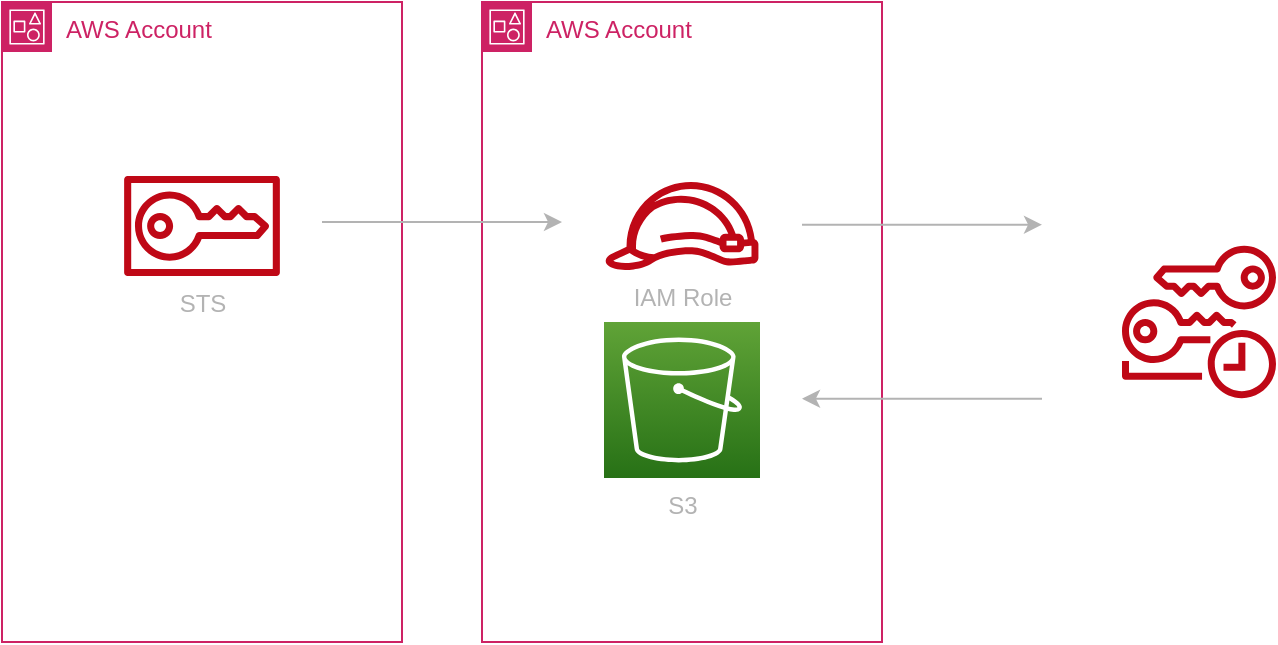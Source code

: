 <mxfile version="21.5.0" type="device">
  <diagram name="gas-example" id="vwXbYszhUeycSSsUdQgf">
    <mxGraphModel dx="1519" dy="1005" grid="0" gridSize="10" guides="0" tooltips="1" connect="0" arrows="0" fold="1" page="1" pageScale="1" pageWidth="1169" pageHeight="827" background="#ffffff" math="0" shadow="0">
      <root>
        <mxCell id="0" />
        <mxCell id="1" parent="0" />
        <mxCell id="GsyMUq2EaPWXjdwbDIMp-2" value="AWS Account" style="points=[[0,0],[0.25,0],[0.5,0],[0.75,0],[1,0],[1,0.25],[1,0.5],[1,0.75],[1,1],[0.75,1],[0.5,1],[0.25,1],[0,1],[0,0.75],[0,0.5],[0,0.25]];outlineConnect=0;gradientColor=none;html=1;whiteSpace=wrap;fontSize=12;fontStyle=0;container=1;pointerEvents=0;collapsible=0;recursiveResize=0;shape=mxgraph.aws4.group;grIcon=mxgraph.aws4.group_account;strokeColor=#CD2264;fillColor=none;verticalAlign=top;align=left;spacingLeft=30;fontColor=#CD2264;dashed=0;" vertex="1" parent="1">
          <mxGeometry x="200" y="160" width="200" height="320" as="geometry" />
        </mxCell>
        <mxCell id="GsyMUq2EaPWXjdwbDIMp-5" value="STS" style="sketch=0;outlineConnect=0;fontColor=#B3B3B3;gradientColor=none;fillColor=#BF0816;strokeColor=none;dashed=0;verticalLabelPosition=bottom;verticalAlign=top;align=center;html=1;fontSize=12;fontStyle=0;aspect=fixed;pointerEvents=1;shape=mxgraph.aws4.sts;" vertex="1" parent="GsyMUq2EaPWXjdwbDIMp-2">
          <mxGeometry x="61" y="87" width="78" height="50" as="geometry" />
        </mxCell>
        <mxCell id="GsyMUq2EaPWXjdwbDIMp-3" value="AWS Account" style="points=[[0,0],[0.25,0],[0.5,0],[0.75,0],[1,0],[1,0.25],[1,0.5],[1,0.75],[1,1],[0.75,1],[0.5,1],[0.25,1],[0,1],[0,0.75],[0,0.5],[0,0.25]];outlineConnect=0;gradientColor=none;html=1;whiteSpace=wrap;fontSize=12;fontStyle=0;container=1;pointerEvents=0;collapsible=0;recursiveResize=0;shape=mxgraph.aws4.group;grIcon=mxgraph.aws4.group_account;strokeColor=#CD2264;fillColor=none;verticalAlign=top;align=left;spacingLeft=30;fontColor=#CD2264;dashed=0;" vertex="1" parent="1">
          <mxGeometry x="440" y="160" width="200" height="320" as="geometry" />
        </mxCell>
        <mxCell id="GsyMUq2EaPWXjdwbDIMp-6" value="IAM Role" style="sketch=0;outlineConnect=0;fontColor=#B3B3B3;gradientColor=none;fillColor=#BF0816;strokeColor=none;dashed=0;verticalLabelPosition=bottom;verticalAlign=top;align=center;html=1;fontSize=12;fontStyle=0;aspect=fixed;pointerEvents=1;shape=mxgraph.aws4.role;" vertex="1" parent="GsyMUq2EaPWXjdwbDIMp-3">
          <mxGeometry x="61" y="90" width="78" height="44" as="geometry" />
        </mxCell>
        <mxCell id="GsyMUq2EaPWXjdwbDIMp-7" value="S3" style="sketch=0;points=[[0,0,0],[0.25,0,0],[0.5,0,0],[0.75,0,0],[1,0,0],[0,1,0],[0.25,1,0],[0.5,1,0],[0.75,1,0],[1,1,0],[0,0.25,0],[0,0.5,0],[0,0.75,0],[1,0.25,0],[1,0.5,0],[1,0.75,0]];outlineConnect=0;fontColor=#B3B3B3;gradientColor=#60A337;gradientDirection=north;fillColor=#277116;strokeColor=#ffffff;dashed=0;verticalLabelPosition=bottom;verticalAlign=top;align=center;html=1;fontSize=12;fontStyle=0;aspect=fixed;shape=mxgraph.aws4.resourceIcon;resIcon=mxgraph.aws4.s3;" vertex="1" parent="GsyMUq2EaPWXjdwbDIMp-3">
          <mxGeometry x="61" y="160" width="78" height="78" as="geometry" />
        </mxCell>
        <mxCell id="GsyMUq2EaPWXjdwbDIMp-13" value="" style="endArrow=classic;html=1;rounded=0;strokeColor=#B3B3B3;" edge="1" parent="GsyMUq2EaPWXjdwbDIMp-3">
          <mxGeometry width="50" height="50" relative="1" as="geometry">
            <mxPoint x="160" y="111.33" as="sourcePoint" />
            <mxPoint x="280" y="111.33" as="targetPoint" />
          </mxGeometry>
        </mxCell>
        <mxCell id="GsyMUq2EaPWXjdwbDIMp-10" value="" style="endArrow=classic;html=1;rounded=0;strokeColor=#B3B3B3;" edge="1" parent="GsyMUq2EaPWXjdwbDIMp-3">
          <mxGeometry width="50" height="50" relative="1" as="geometry">
            <mxPoint x="280" y="198.33" as="sourcePoint" />
            <mxPoint x="160" y="198.33" as="targetPoint" />
          </mxGeometry>
        </mxCell>
        <mxCell id="GsyMUq2EaPWXjdwbDIMp-9" value="" style="endArrow=classic;html=1;rounded=0;strokeColor=#B3B3B3;" edge="1" parent="1">
          <mxGeometry width="50" height="50" relative="1" as="geometry">
            <mxPoint x="360" y="270" as="sourcePoint" />
            <mxPoint x="480" y="270" as="targetPoint" />
          </mxGeometry>
        </mxCell>
        <mxCell id="GsyMUq2EaPWXjdwbDIMp-12" value="" style="sketch=0;outlineConnect=0;fontColor=#232F3E;gradientColor=none;fillColor=#BF0816;strokeColor=none;dashed=0;verticalLabelPosition=bottom;verticalAlign=top;align=center;html=1;fontSize=12;fontStyle=0;aspect=fixed;pointerEvents=1;shape=mxgraph.aws4.temporary_security_credential;" vertex="1" parent="1">
          <mxGeometry x="760" y="281" width="77" height="78" as="geometry" />
        </mxCell>
      </root>
    </mxGraphModel>
  </diagram>
</mxfile>
